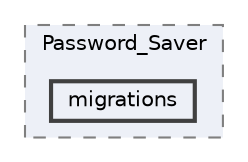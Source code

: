 digraph "C:/Users/LukeMabie/documents/Development/Password_Saver_Using_Django-master/Password_Saver/migrations"
{
 // LATEX_PDF_SIZE
  bgcolor="transparent";
  edge [fontname=Helvetica,fontsize=10,labelfontname=Helvetica,labelfontsize=10];
  node [fontname=Helvetica,fontsize=10,shape=box,height=0.2,width=0.4];
  compound=true
  subgraph clusterdir_2aefc3a2467fafdaa190b88ac74c76be {
    graph [ bgcolor="#edf0f7", pencolor="grey50", label="Password_Saver", fontname=Helvetica,fontsize=10 style="filled,dashed", URL="dir_2aefc3a2467fafdaa190b88ac74c76be.html",tooltip=""]
  dir_49dc155fe418a49a057f01176641e1d1 [label="migrations", fillcolor="#edf0f7", color="grey25", style="filled,bold", URL="dir_49dc155fe418a49a057f01176641e1d1.html",tooltip=""];
  }
}
